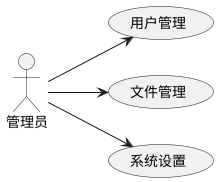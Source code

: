 @startuml
left to right direction

actor 管理员 as Admin

usecase "用户管理" as UC1
usecase "文件管理" as UC2
usecase "系统设置" as UC3

Admin --> UC1
Admin --> UC2
Admin --> UC3
@enduml
